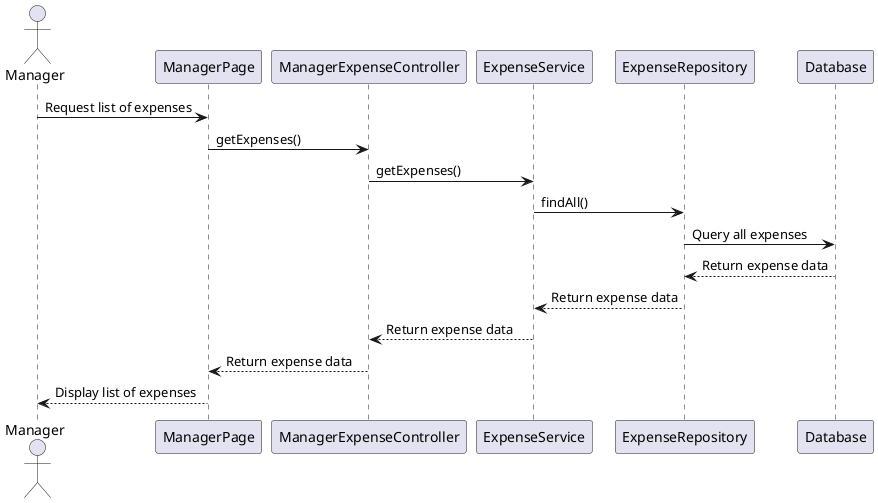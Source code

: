 @startuml
actor Manager

Manager -> ManagerPage: Request list of expenses
ManagerPage -> ManagerExpenseController: getExpenses()
ManagerExpenseController -> ExpenseService: getExpenses()
ExpenseService -> ExpenseRepository: findAll()
ExpenseRepository -> Database: Query all expenses
Database --> ExpenseRepository: Return expense data
ExpenseRepository --> ExpenseService: Return expense data
ExpenseService --> ManagerExpenseController: Return expense data
ManagerExpenseController --> ManagerPage: Return expense data
ManagerPage --> Manager: Display list of expenses
@enduml
